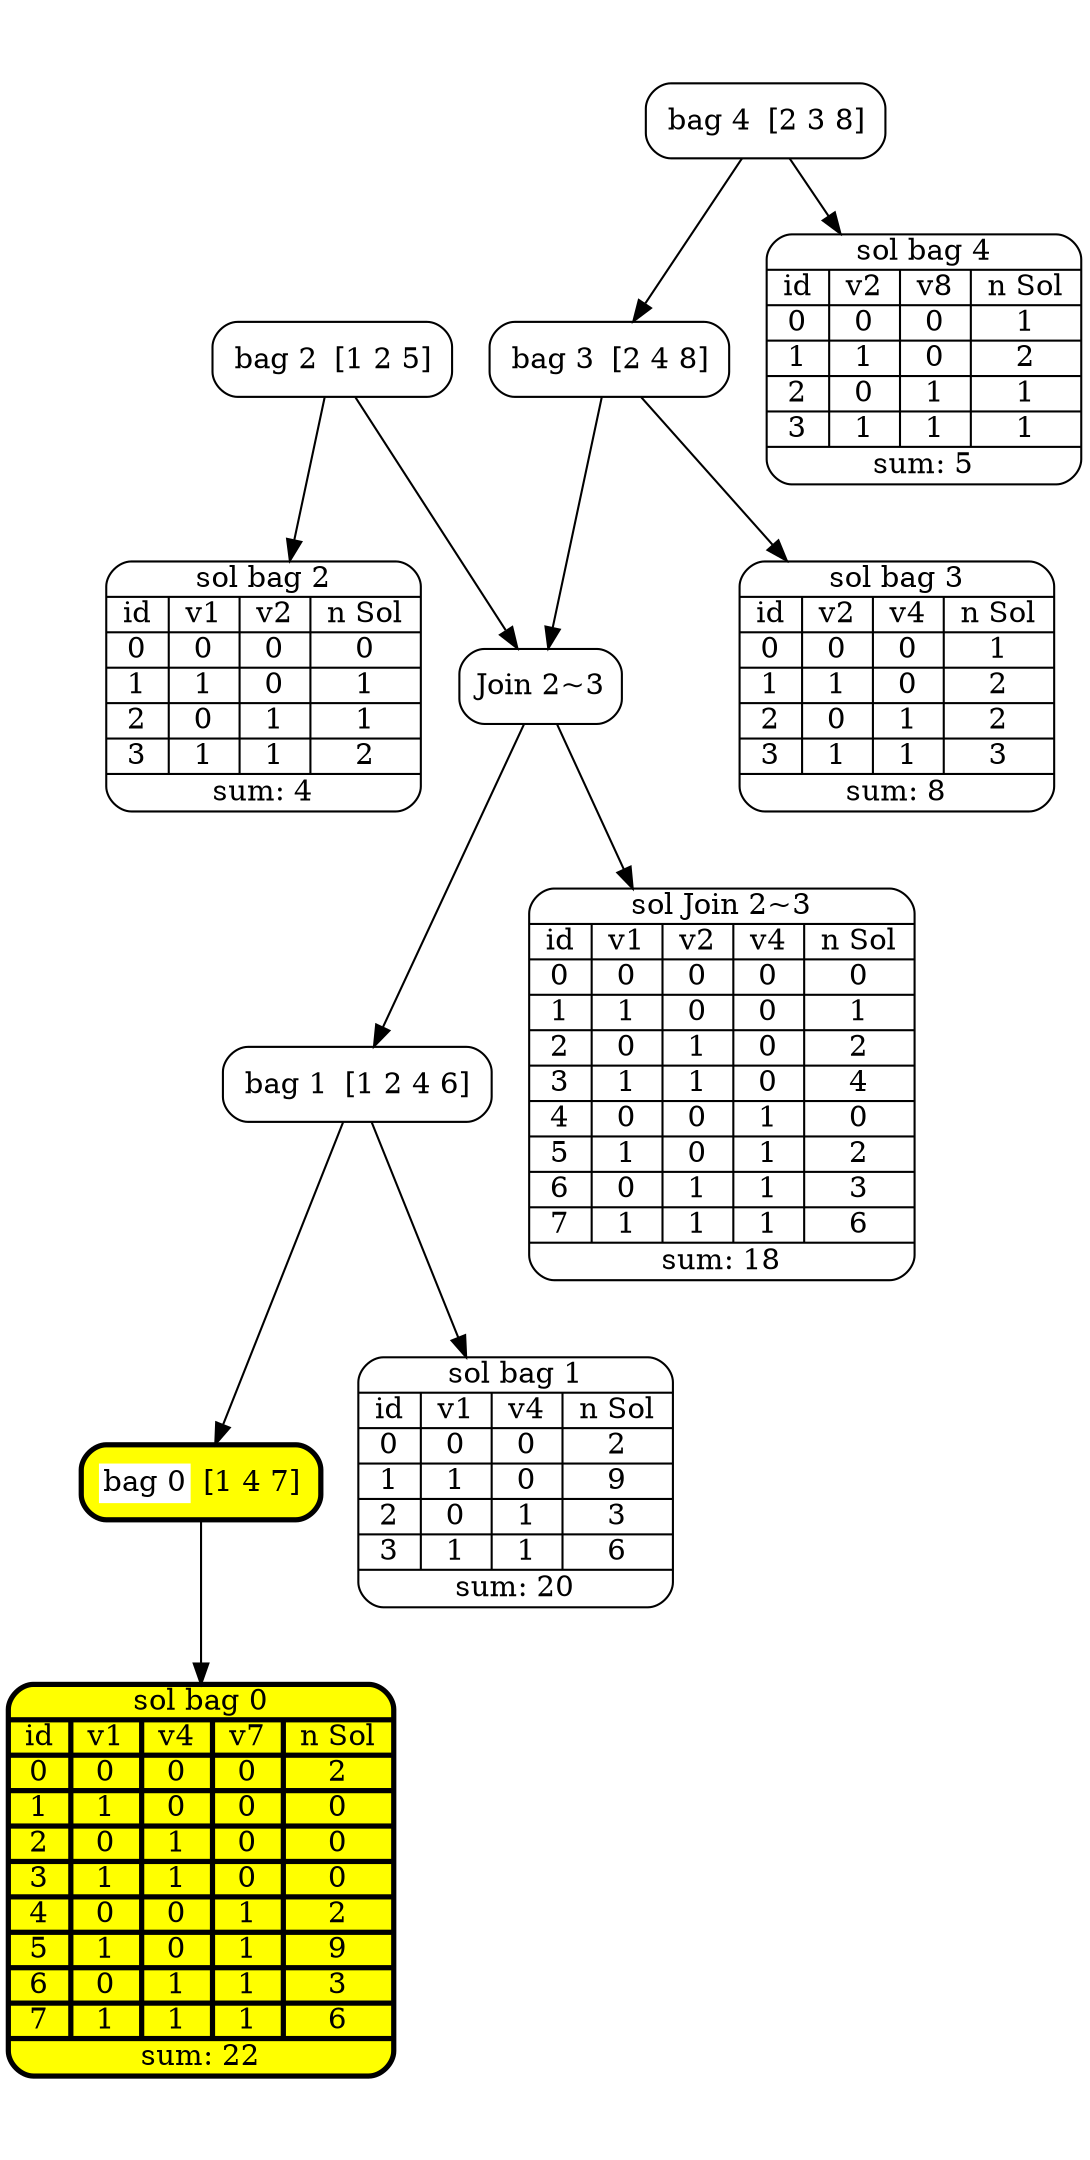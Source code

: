 strict digraph structs {
	graph [bb="0,0,454,952",
		dpi=250,
		margin="0,0.5"
	];
	node [fillcolor=white,
		label="\N",
		margin="0.11,0.01",
		shape=box,
		style="rounded,filled"
	];
	"bag 0"	[fillcolor=yellow,
		height=0.5,
		label=<<TABLE BORDER="0" CELLBORDER="0" CELLSPACING="0">
              <TR><TD BGCOLOR="white">bag 0</TD><TD PORT="anchor"></TD><TD>[1 4 7]</TD></TR></TABLE>>,
		penwidth=2.5,
		pos="81.5,284",
		width=1.3333];
	sol0	[fillcolor=yellow,
		height=2.6111,
		label="{sol bag 0|{{id|0|1|2|3|4|5|6|7}|{v1|0|1|0|1|0|1|0|1}|{v4|0|0|1|1|0|0|1|1}|{v7|0|0|0|0|1|1|1|1}|{n Sol|2|0|0|0|2|9|3|6}}|sum: 22}",
		penwidth=2.5,
		pos="81.5,94",
		rects="0,170.5,163,187.5 0,153.5,27,170.5 0,136.5,27,153.5 0,119.5,27,136.5 0,102.5,27,119.5 0,85.5,27,102.5 0,68.5,27,85.5 0,51.5,27,68.5 \
0,34.5,27,51.5 0,17.5,27,34.5 27,153.5,57,170.5 27,136.5,57,153.5 27,119.5,57,136.5 27,102.5,57,119.5 27,85.5,57,102.5 27,68.5,57,\
85.5 27,51.5,57,68.5 27,34.5,57,51.5 27,17.5,57,34.5 57,153.5,87,170.5 57,136.5,87,153.5 57,119.5,87,136.5 57,102.5,87,119.5 57,\
85.5,87,102.5 57,68.5,87,85.5 57,51.5,87,68.5 57,34.5,87,51.5 57,17.5,87,34.5 87,153.5,117,170.5 87,136.5,117,153.5 87,119.5,117,\
136.5 87,102.5,117,119.5 87,85.5,117,102.5 87,68.5,117,85.5 87,51.5,117,68.5 87,34.5,117,51.5 87,17.5,117,34.5 117,153.5,163,170.5 \
117,136.5,163,153.5 117,119.5,163,136.5 117,102.5,163,119.5 117,85.5,163,102.5 117,68.5,163,85.5 117,51.5,163,68.5 117,34.5,163,\
51.5 117,17.5,163,34.5 0,0.5,163,17.5",
		shape=record,
		width=2.2639];
	"bag 0" -> sol0	[pos="e,81.5,187.51 81.5,265.98 81.5,249.88 81.5,224.26 81.5,197.71"];
	"bag 1"	[height=0.5,
		label=<<TABLE BORDER="0" CELLBORDER="0" CELLSPACING="0">
              <TR><TD BGCOLOR="white">bag 1</TD><TD PORT="anchor"></TD><TD>[1 2 4 6]</TD></TR></TABLE>>,
		penwidth=1.0,
		pos="147.5,474",
		width=1.4861];
	"bag 1" -> "bag 0"	[pos="e,87.508,302.11 141.53,455.98 130,423.14 104.6,350.79 90.824,311.56"];
	sol1	[height=1.6667,
		label="{sol bag 1|{{id|0|1|2|3}|{v1|0|1|0|1}|{v4|0|0|1|1}|{n Sol|2|9|3|6}}|sum: 20}",
		penwidth=1.0,
		pos="214.5,284",
		rects="148,326.5,281,343.5 148,309.5,175,326.5 148,292.5,175,309.5 148,275.5,175,292.5 148,258.5,175,275.5 148,241.5,175,258.5 175,309.5,\
205,326.5 175,292.5,205,309.5 175,275.5,205,292.5 175,258.5,205,275.5 175,241.5,205,258.5 205,309.5,235,326.5 205,292.5,235,309.5 \
205,275.5,235,292.5 205,258.5,235,275.5 205,241.5,235,258.5 235,309.5,281,326.5 235,292.5,281,309.5 235,275.5,281,292.5 235,258.5,\
281,275.5 235,241.5,281,258.5 148,224.5,281,241.5",
		shape=record,
		width=1.8472];
	"bag 1" -> sol1	[pos="e,193.56,343.75 153.56,455.98 161.78,432.92 176.95,390.37 190.09,353.49"];
	"bag 2"	[height=0.5,
		label=<<TABLE BORDER="0" CELLBORDER="0" CELLSPACING="0">
              <TR><TD BGCOLOR="white">bag 2</TD><TD PORT="anchor"></TD><TD>[1 2 5]</TD></TR></TABLE>>,
		penwidth=1.0,
		pos="139.5,820",
		width=1.3333];
	"bag 2" -> "bag 1"	[constraint=false,
		pos="e,123.73,492.32 108.51,801.99 82.512,785.77 47.191,758.7 31.5,724 9.5253,675.4 12.403,653.8 31.5,604 48.285,560.23 87.535,522 115.73,\
498.75",
		style=invis];
	sol2	[height=1.6667,
		label="{sol bag 2|{{id|0|1|2|3}|{v1|0|1|0|1}|{v2|0|0|1|1}|{n Sol|0|1|1|2}}|sum: 4}",
		penwidth=1.0,
		pos="107.5,664",
		rects="41,706.5,174,723.5 41,689.5,68,706.5 41,672.5,68,689.5 41,655.5,68,672.5 41,638.5,68,655.5 41,621.5,68,638.5 68,689.5,98,706.5 68,\
672.5,98,689.5 68,655.5,98,672.5 68,638.5,98,655.5 68,621.5,98,638.5 98,689.5,128,706.5 98,672.5,128,689.5 98,655.5,128,672.5 98,\
638.5,128,655.5 98,621.5,128,638.5 128,689.5,174,706.5 128,672.5,174,689.5 128,655.5,174,672.5 128,638.5,174,655.5 128,621.5,174,\
638.5 41,604.5,174,621.5",
		shape=record,
		width=1.8472];
	"bag 2" -> sol2	[pos="e,119.68,723.61 135.95,801.93 132.49,785.27 126.99,758.81 121.75,733.57"];
	"Join 2~3"	[height=0.5,
		penwidth=1.0,
		pos="224.5,664",
		width=0.88889];
	"bag 2" -> "Join 2~3"	[pos="e,215.04,682.15 148.92,801.93 163.73,775.1 192.55,722.88 210.01,691.25"];
	"bag 3"	[height=0.5,
		label=<<TABLE BORDER="0" CELLBORDER="0" CELLSPACING="0">
              <TR><TD BGCOLOR="white">bag 3</TD><TD PORT="anchor"></TD><TD>[2 4 8]</TD></TR></TABLE>>,
		penwidth=1.0,
		pos="254.5,820",
		width=1.3333];
	"bag 3" -> "bag 1"	[constraint=false,
		pos="e,156.44,492.27 261.05,801.79 274.47,763.52 300.96,669.59 265.5,604 251.61,578.3 231.32,588.49 210.5,568 190.34,548.16 172.8,520.95 \
161.39,501.09",
		style=invis];
	sol3	[height=1.6667,
		label="{sol bag 3|{{id|0|1|2|3}|{v2|0|1|0|1}|{v4|0|0|1|1}|{n Sol|1|2|2|3}}|sum: 8}",
		penwidth=1.0,
		pos="379.5,664",
		rects="313,706.5,446,723.5 313,689.5,340,706.5 313,672.5,340,689.5 313,655.5,340,672.5 313,638.5,340,655.5 313,621.5,340,638.5 340,689.5,\
370,706.5 340,672.5,370,689.5 340,655.5,370,672.5 340,638.5,370,655.5 340,621.5,370,638.5 370,689.5,400,706.5 370,672.5,400,689.5 \
370,655.5,400,672.5 370,638.5,400,655.5 370,621.5,400,638.5 400,689.5,446,706.5 400,672.5,446,689.5 400,655.5,446,672.5 400,638.5,\
446,655.5 400,621.5,446,638.5 313,604.5,446,621.5",
		shape=record,
		width=1.8472];
	"bag 3" -> sol3	[pos="e,331.92,723.61 268.35,801.93 282.24,784.83 304.5,757.4 325.47,731.57"];
	"bag 3" -> "Join 2~3"	[pos="e,227.84,682.15 251.17,801.93 245.99,775.34 235.95,723.78 229.77,692.07"];
	"bag 4"	[height=0.5,
		label=<<TABLE BORDER="0" CELLBORDER="0" CELLSPACING="0">
              <TR><TD BGCOLOR="white">bag 4</TD><TD PORT="anchor"></TD><TD>[2 3 8]</TD></TR></TABLE>>,
		penwidth=1.0,
		pos="320.5,934",
		width=1.3333];
	"bag 4" -> "bag 3"	[pos="e,264.62,838.17 310.48,915.99 299.67,897.65 282.34,868.24 269.82,847"];
	sol4	[height=1.6667,
		label="{sol bag 4|{{id|0|1|2|3}|{v2|0|1|0|1}|{v8|0|0|1|1}|{n Sol|1|2|1|1}}|sum: 5}",
		penwidth=1.0,
		pos="387.5,820",
		rects="321,862.5,454,879.5 321,845.5,348,862.5 321,828.5,348,845.5 321,811.5,348,828.5 321,794.5,348,811.5 321,777.5,348,794.5 348,845.5,\
378,862.5 348,828.5,378,845.5 348,811.5,378,828.5 348,794.5,378,811.5 348,777.5,378,794.5 378,845.5,408,862.5 378,828.5,408,845.5 \
378,811.5,408,828.5 378,794.5,408,811.5 378,777.5,408,794.5 408,845.5,454,862.5 408,828.5,454,845.5 408,811.5,454,828.5 408,794.5,\
454,811.5 408,777.5,454,794.5 321,760.5,454,777.5",
		shape=record,
		width=1.8472];
	"bag 4" -> sol4	[pos="e,352.46,879.58 330.68,915.99 335.31,908.24 341.12,898.52 347.25,888.28"];
	"solJoin2~3"	[height=2.6111,
		label="{sol Join 2~3|{{id|0|1|2|3|4|5|6|7}|{v1|0|1|0|1|0|1|0|1}|{v2|0|0|1|1|0|0|1|1}|{v4|0|0|0|0|1|1|1|1}|{n Sol|0|1|2|4|0|2|3|6}}|sum: \
18}",
		penwidth=1.0,
		pos="300.5,474",
		rects="219,550.5,382,567.5 219,533.5,246,550.5 219,516.5,246,533.5 219,499.5,246,516.5 219,482.5,246,499.5 219,465.5,246,482.5 219,448.5,\
246,465.5 219,431.5,246,448.5 219,414.5,246,431.5 219,397.5,246,414.5 246,533.5,276,550.5 246,516.5,276,533.5 246,499.5,276,516.5 \
246,482.5,276,499.5 246,465.5,276,482.5 246,448.5,276,465.5 246,431.5,276,448.5 246,414.5,276,431.5 246,397.5,276,414.5 276,533.5,\
306,550.5 276,516.5,306,533.5 276,499.5,306,516.5 276,482.5,306,499.5 276,465.5,306,482.5 276,448.5,306,465.5 276,431.5,306,448.5 \
276,414.5,306,431.5 276,397.5,306,414.5 306,533.5,336,550.5 306,516.5,336,533.5 306,499.5,336,516.5 306,482.5,336,499.5 306,465.5,\
336,482.5 306,448.5,336,465.5 306,431.5,336,448.5 306,414.5,336,431.5 306,397.5,336,414.5 336,533.5,382,550.5 336,516.5,382,533.5 \
336,499.5,382,516.5 336,482.5,382,499.5 336,465.5,382,482.5 336,448.5,382,465.5 336,431.5,382,448.5 336,414.5,382,431.5 336,397.5,\
382,414.5 219,380.5,382,397.5",
		shape=record,
		width=2.2639];
	"Join 2~3" -> "bag 1"	[pos="e,154.51,492.11 217.53,645.98 204.08,613.14 174.45,540.79 158.38,501.56"];
	"Join 2~3" -> "solJoin2~3"	[pos="e,263.1,567.51 231.38,645.98 237.95,629.73 248.43,603.81 259.26,577.01"];
}
